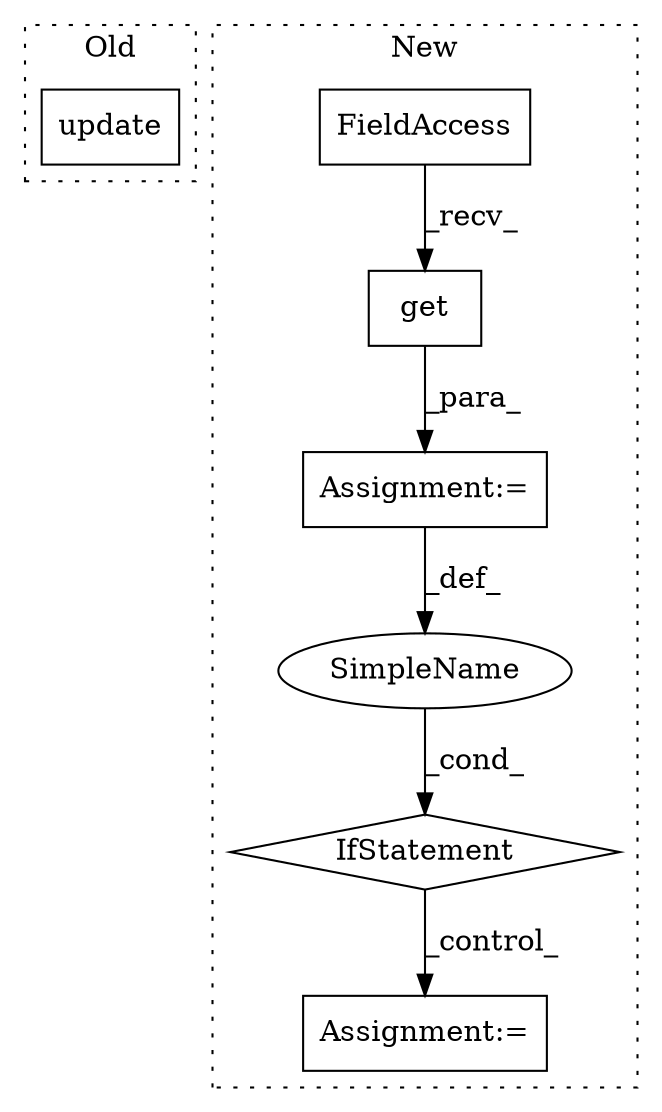 digraph G {
subgraph cluster0 {
1 [label="update" a="32" s="2229,2258" l="7,1" shape="box"];
label = "Old";
style="dotted";
}
subgraph cluster1 {
2 [label="get" a="32" s="1595,1625" l="4,1" shape="box"];
3 [label="Assignment:=" a="7" s="1586" l="1" shape="box"];
4 [label="IfStatement" a="25" s="1829,1856" l="8,2" shape="diamond"];
5 [label="FieldAccess" a="22" s="1587" l="7" shape="box"];
6 [label="Assignment:=" a="7" s="2595,2676" l="57,2" shape="box"];
7 [label="SimpleName" a="42" s="" l="" shape="ellipse"];
label = "New";
style="dotted";
}
2 -> 3 [label="_para_"];
3 -> 7 [label="_def_"];
4 -> 6 [label="_control_"];
5 -> 2 [label="_recv_"];
7 -> 4 [label="_cond_"];
}